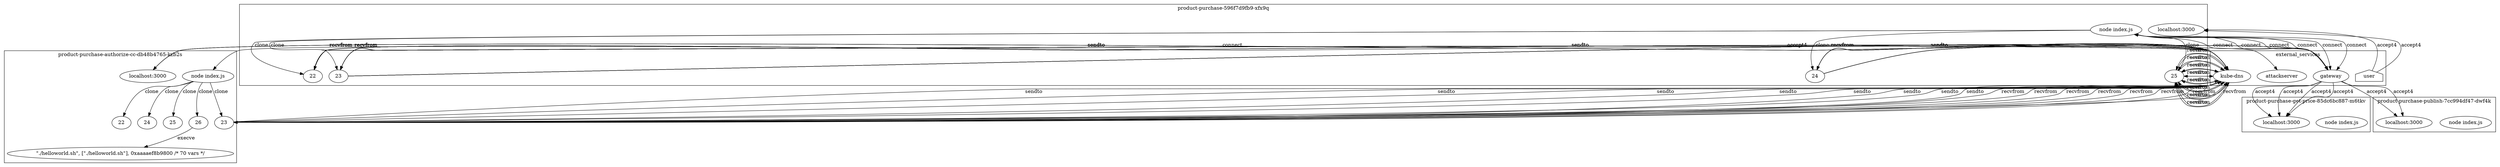 digraph G {
	subgraph "cluster_ product-purchase-authorize-cc-db48b4765-kzb2s " {
		label=" product-purchase-authorize-cc-db48b4765-kzb2s "
		70303 [label="node index.js"]
		"product-purchase-authorize-cc_localhost_3000" [label="localhost:3000"]
		"product-purchase-authorize-cc_localhost_3000" [label="localhost:3000"]
		70303 -> 75176 [label=clone]
		70303 -> 75174 [label=clone]
		70303 -> 75187 [label=clone]
		70303 -> 75182 [label=clone]
		"product-purchase-authorize-cc_localhost_3000" [label="localhost:3000"]
		"product-purchase-authorize-cc_localhost_3000" [label="localhost:3000"]
		70303 -> 76328 [label=clone]
		75176 [label=22]
		75174 [label=23]
		75187 [label=24]
		75182 [label=25]
		76328 [label=26]
		" product-purchase-authorize-cc-db48b4765-kzb2s _./helloworld.sh" [label="\"./helloworld.sh\", [\"./helloworld.sh\"], 0xaaaaef8b9800 /* 70 vars */"]
		76328 -> " product-purchase-authorize-cc-db48b4765-kzb2s _./helloworld.sh" [label=execve]
	}
	subgraph "cluster_ product-purchase-596f7d9fb9-xfx9q " {
		label=" product-purchase-596f7d9fb9-xfx9q "
		71275 [label="node index.js"]
		"product-purchase_localhost_3000" [label="localhost:3000"]
		"product-purchase_localhost_3000" [label="localhost:3000"]
		71275 -> 75134 [label=clone]
		71275 -> 75132 [label=clone]
		71275 -> 75141 [label=clone]
		71275 -> 75149 [label=clone]
		75134 [label=22]
		75132 [label=23]
		75141 [label=24]
		75149 [label=25]
	}
	subgraph "cluster_ product-purchase-get-price-85dc6bc887-m6tkv " {
		label=" product-purchase-get-price-85dc6bc887-m6tkv "
		72506 [label="node index.js"]
		"product-purchase-get-price_localhost_3000" [label="localhost:3000"]
		"product-purchase-get-price_localhost_3000" [label="localhost:3000"]
		"product-purchase-get-price_localhost_3000" [label="localhost:3000"]
		"product-purchase-get-price_localhost_3000" [label="localhost:3000"]
	}
	subgraph "cluster_ product-purchase-publish-7cc994df47-dwf4k " {
		label=" product-purchase-publish-7cc994df47-dwf4k "
		73928 [label="node index.js"]
		"product-purchase-publish_localhost_3000" [label="localhost:3000"]
		"product-purchase-publish_localhost_3000" [label="localhost:3000"]
	}
	subgraph cluster_services {
		label=external_services
		user [shape=house]
		"10.107.89.58_8080" -> "product-purchase-authorize-cc_localhost_3000" [label=accept4]
		"10.107.89.58_8080" -> "product-purchase-authorize-cc_localhost_3000" [label=accept4]
		"10.105.212.224_8889" [label=attackserver]
		70303 -> "10.105.212.224_8889" [label=connect dir=both]
		"10.107.89.58_8080" -> "product-purchase-authorize-cc_localhost_3000" [label=accept4]
		"10.107.89.58_8080" -> "product-purchase-authorize-cc_localhost_3000" [label=accept4]
		"10.96.0.10_53" [label="kube-dns"]
		75174 -> "10.96.0.10_53" [label=sendto]
		"10.96.0.10_53" [label="kube-dns"]
		75174 -> "10.96.0.10_53" [label=sendto]
		"10.96.0.10_53" [label="kube-dns"]
		"10.96.0.10_53" -> 75174 [label=recvfrom]
		"10.96.0.10_53" [label="kube-dns"]
		"10.96.0.10_53" -> 75174 [label=recvfrom]
		"10.96.0.10_53" [label="kube-dns"]
		75174 -> "10.96.0.10_53" [label=sendto]
		"10.96.0.10_53" [label="kube-dns"]
		75174 -> "10.96.0.10_53" [label=sendto]
		"10.96.0.10_53" [label="kube-dns"]
		"10.96.0.10_53" -> 75174 [label=recvfrom]
		"10.96.0.10_53" [label="kube-dns"]
		"10.96.0.10_53" -> 75174 [label=recvfrom]
		"10.96.0.10_53" [label="kube-dns"]
		75174 -> "10.96.0.10_53" [label=sendto]
		"10.96.0.10_53" [label="kube-dns"]
		75174 -> "10.96.0.10_53" [label=sendto]
		"10.96.0.10_53" [label="kube-dns"]
		"10.96.0.10_53" -> 75174 [label=recvfrom]
		"10.96.0.10_53" [label="kube-dns"]
		"10.96.0.10_53" -> 75174 [label=recvfrom]
		"10.96.0.10_53" [label="kube-dns"]
		75174 -> "10.96.0.10_53" [label=sendto]
		"10.96.0.10_53" [label="kube-dns"]
		75174 -> "10.96.0.10_53" [label=sendto]
		"10.96.0.10_53" [label="kube-dns"]
		"10.96.0.10_53" -> 75174 [label=recvfrom]
		"10.96.0.10_53" [label="kube-dns"]
		"10.96.0.10_53" -> 75174 [label=recvfrom]
		user -> "product-purchase_localhost_3000" [label=accept4]
		user -> "product-purchase_localhost_3000" [label=accept4]
		"10.107.89.58_8080" [label=gateway]
		71275 -> "10.107.89.58_8080" [label=connect dir=both]
		"10.107.89.58_8080" [label=gateway]
		71275 -> "10.107.89.58_8080" [label=connect dir=both]
		"10.107.89.58_8080" [label=gateway]
		71275 -> "10.107.89.58_8080" [label=connect dir=both]
		"10.107.89.58_8080" [label=gateway]
		71275 -> "10.107.89.58_8080" [label=connect dir=both]
		"10.107.89.58_8080" [label=gateway]
		71275 -> "10.107.89.58_8080" [label=connect dir=both]
		"10.107.89.58_8080" [label=gateway]
		71275 -> "10.107.89.58_8080" [label=connect dir=both]
		"10.96.0.10_53" [label="kube-dns"]
		75134 -> "10.96.0.10_53" [label=sendto]
		"10.96.0.10_53" [label="kube-dns"]
		75134 -> "10.96.0.10_53" [label=sendto]
		"10.96.0.10_53" [label="kube-dns"]
		"10.96.0.10_53" -> 75134 [label=recvfrom]
		"10.96.0.10_53" [label="kube-dns"]
		"10.96.0.10_53" -> 75134 [label=recvfrom]
		"10.96.0.10_53" [label="kube-dns"]
		75134 -> "10.96.0.10_53" [label=sendto]
		"10.96.0.10_53" [label="kube-dns"]
		75134 -> "10.96.0.10_53" [label=sendto]
		"10.96.0.10_53" [label="kube-dns"]
		"10.96.0.10_53" -> 75134 [label=recvfrom]
		"10.96.0.10_53" [label="kube-dns"]
		"10.96.0.10_53" -> 75134 [label=recvfrom]
		"10.96.0.10_53" [label="kube-dns"]
		75134 -> "10.96.0.10_53" [label=sendto]
		"10.96.0.10_53" [label="kube-dns"]
		75134 -> "10.96.0.10_53" [label=sendto]
		"10.96.0.10_53" [label="kube-dns"]
		"10.96.0.10_53" -> 75134 [label=recvfrom]
		"10.96.0.10_53" [label="kube-dns"]
		"10.96.0.10_53" -> 75134 [label=recvfrom]
		"10.96.0.10_53" [label="kube-dns"]
		75134 -> "10.96.0.10_53" [label=sendto]
		"10.96.0.10_53" [label="kube-dns"]
		75134 -> "10.96.0.10_53" [label=sendto]
		"10.96.0.10_53" [label="kube-dns"]
		"10.96.0.10_53" -> 75134 [label=recvfrom]
		"10.96.0.10_53" [label="kube-dns"]
		"10.96.0.10_53" -> 75134 [label=recvfrom]
		"10.96.0.10_53" [label="kube-dns"]
		75134 -> "10.96.0.10_53" [label=sendto]
		"10.96.0.10_53" [label="kube-dns"]
		75134 -> "10.96.0.10_53" [label=sendto]
		"10.96.0.10_53" [label="kube-dns"]
		"10.96.0.10_53" -> 75134 [label=recvfrom]
		"10.96.0.10_53" [label="kube-dns"]
		"10.96.0.10_53" -> 75134 [label=recvfrom]
		"10.96.0.10_53" [label="kube-dns"]
		75134 -> "10.96.0.10_53" [label=sendto]
		"10.96.0.10_53" [label="kube-dns"]
		75134 -> "10.96.0.10_53" [label=sendto]
		"10.96.0.10_53" [label="kube-dns"]
		"10.96.0.10_53" -> 75134 [label=recvfrom]
		"10.96.0.10_53" [label="kube-dns"]
		"10.96.0.10_53" -> 75134 [label=recvfrom]
		"10.96.0.10_53" [label="kube-dns"]
		75134 -> "10.96.0.10_53" [label=sendto]
		"10.96.0.10_53" [label="kube-dns"]
		75134 -> "10.96.0.10_53" [label=sendto]
		"10.96.0.10_53" [label="kube-dns"]
		"10.96.0.10_53" -> 75134 [label=recvfrom]
		"10.96.0.10_53" [label="kube-dns"]
		"10.96.0.10_53" -> 75134 [label=recvfrom]
		"10.96.0.10_53" [label="kube-dns"]
		75134 -> "10.96.0.10_53" [label=sendto]
		"10.96.0.10_53" [label="kube-dns"]
		75134 -> "10.96.0.10_53" [label=sendto]
		"10.96.0.10_53" [label="kube-dns"]
		"10.96.0.10_53" -> 75134 [label=recvfrom]
		"10.96.0.10_53" [label="kube-dns"]
		"10.96.0.10_53" -> 75134 [label=recvfrom]
		"10.96.0.10_53" [label="kube-dns"]
		75132 -> "10.96.0.10_53" [label=sendto]
		"10.96.0.10_53" [label="kube-dns"]
		75132 -> "10.96.0.10_53" [label=sendto]
		"10.96.0.10_53" [label="kube-dns"]
		"10.96.0.10_53" -> 75132 [label=recvfrom]
		"10.96.0.10_53" [label="kube-dns"]
		"10.96.0.10_53" -> 75132 [label=recvfrom]
		"10.96.0.10_53" [label="kube-dns"]
		75132 -> "10.96.0.10_53" [label=sendto]
		"10.96.0.10_53" [label="kube-dns"]
		75132 -> "10.96.0.10_53" [label=sendto]
		"10.96.0.10_53" [label="kube-dns"]
		"10.96.0.10_53" -> 75132 [label=recvfrom]
		"10.96.0.10_53" [label="kube-dns"]
		"10.96.0.10_53" -> 75132 [label=recvfrom]
		"10.96.0.10_53" [label="kube-dns"]
		75132 -> "10.96.0.10_53" [label=sendto]
		"10.96.0.10_53" [label="kube-dns"]
		75132 -> "10.96.0.10_53" [label=sendto]
		"10.96.0.10_53" [label="kube-dns"]
		"10.96.0.10_53" -> 75132 [label=recvfrom]
		"10.96.0.10_53" [label="kube-dns"]
		"10.96.0.10_53" -> 75132 [label=recvfrom]
		"10.96.0.10_53" [label="kube-dns"]
		75132 -> "10.96.0.10_53" [label=sendto]
		"10.96.0.10_53" [label="kube-dns"]
		75132 -> "10.96.0.10_53" [label=sendto]
		"10.96.0.10_53" [label="kube-dns"]
		"10.96.0.10_53" -> 75132 [label=recvfrom]
		"10.96.0.10_53" [label="kube-dns"]
		"10.96.0.10_53" -> 75132 [label=recvfrom]
		"10.96.0.10_53" [label="kube-dns"]
		75132 -> "10.96.0.10_53" [label=sendto]
		"10.96.0.10_53" [label="kube-dns"]
		75132 -> "10.96.0.10_53" [label=sendto]
		"10.96.0.10_53" [label="kube-dns"]
		"10.96.0.10_53" -> 75132 [label=recvfrom]
		"10.96.0.10_53" [label="kube-dns"]
		"10.96.0.10_53" -> 75132 [label=recvfrom]
		"10.96.0.10_53" [label="kube-dns"]
		75132 -> "10.96.0.10_53" [label=sendto]
		"10.96.0.10_53" [label="kube-dns"]
		75132 -> "10.96.0.10_53" [label=sendto]
		"10.96.0.10_53" [label="kube-dns"]
		"10.96.0.10_53" -> 75132 [label=recvfrom]
		"10.96.0.10_53" [label="kube-dns"]
		"10.96.0.10_53" -> 75132 [label=recvfrom]
		"10.96.0.10_53" [label="kube-dns"]
		75132 -> "10.96.0.10_53" [label=sendto]
		"10.96.0.10_53" [label="kube-dns"]
		75132 -> "10.96.0.10_53" [label=sendto]
		"10.96.0.10_53" [label="kube-dns"]
		"10.96.0.10_53" -> 75132 [label=recvfrom]
		"10.96.0.10_53" [label="kube-dns"]
		"10.96.0.10_53" -> 75132 [label=recvfrom]
		"10.96.0.10_53" [label="kube-dns"]
		75132 -> "10.96.0.10_53" [label=sendto]
		"10.96.0.10_53" [label="kube-dns"]
		75132 -> "10.96.0.10_53" [label=sendto]
		"10.96.0.10_53" [label="kube-dns"]
		"10.96.0.10_53" -> 75132 [label=recvfrom]
		"10.96.0.10_53" [label="kube-dns"]
		"10.96.0.10_53" -> 75132 [label=recvfrom]
		"10.96.0.10_53" [label="kube-dns"]
		75141 -> "10.96.0.10_53" [label=sendto]
		"10.96.0.10_53" [label="kube-dns"]
		75141 -> "10.96.0.10_53" [label=sendto]
		"10.96.0.10_53" [label="kube-dns"]
		"10.96.0.10_53" -> 75141 [label=recvfrom]
		"10.96.0.10_53" [label="kube-dns"]
		"10.96.0.10_53" -> 75141 [label=recvfrom]
		"10.96.0.10_53" [label="kube-dns"]
		75141 -> "10.96.0.10_53" [label=sendto]
		"10.96.0.10_53" [label="kube-dns"]
		75141 -> "10.96.0.10_53" [label=sendto]
		"10.96.0.10_53" [label="kube-dns"]
		"10.96.0.10_53" -> 75141 [label=recvfrom]
		"10.96.0.10_53" [label="kube-dns"]
		"10.96.0.10_53" -> 75141 [label=recvfrom]
		"10.96.0.10_53" [label="kube-dns"]
		75141 -> "10.96.0.10_53" [label=sendto]
		"10.96.0.10_53" [label="kube-dns"]
		75141 -> "10.96.0.10_53" [label=sendto]
		"10.96.0.10_53" [label="kube-dns"]
		"10.96.0.10_53" -> 75141 [label=recvfrom]
		"10.96.0.10_53" [label="kube-dns"]
		"10.96.0.10_53" -> 75141 [label=recvfrom]
		"10.96.0.10_53" [label="kube-dns"]
		75141 -> "10.96.0.10_53" [label=sendto]
		"10.96.0.10_53" [label="kube-dns"]
		75141 -> "10.96.0.10_53" [label=sendto]
		"10.96.0.10_53" [label="kube-dns"]
		"10.96.0.10_53" -> 75141 [label=recvfrom]
		"10.96.0.10_53" [label="kube-dns"]
		"10.96.0.10_53" -> 75141 [label=recvfrom]
		"10.96.0.10_53" [label="kube-dns"]
		75149 -> "10.96.0.10_53" [label=sendto]
		"10.96.0.10_53" [label="kube-dns"]
		75149 -> "10.96.0.10_53" [label=sendto]
		"10.96.0.10_53" [label="kube-dns"]
		"10.96.0.10_53" -> 75149 [label=recvfrom]
		"10.96.0.10_53" [label="kube-dns"]
		"10.96.0.10_53" -> 75149 [label=recvfrom]
		"10.96.0.10_53" [label="kube-dns"]
		75149 -> "10.96.0.10_53" [label=sendto]
		"10.96.0.10_53" [label="kube-dns"]
		75149 -> "10.96.0.10_53" [label=sendto]
		"10.96.0.10_53" [label="kube-dns"]
		"10.96.0.10_53" -> 75149 [label=recvfrom]
		"10.96.0.10_53" [label="kube-dns"]
		"10.96.0.10_53" -> 75149 [label=recvfrom]
		"10.96.0.10_53" [label="kube-dns"]
		75149 -> "10.96.0.10_53" [label=sendto]
		"10.96.0.10_53" [label="kube-dns"]
		75149 -> "10.96.0.10_53" [label=sendto]
		"10.96.0.10_53" [label="kube-dns"]
		"10.96.0.10_53" -> 75149 [label=recvfrom]
		"10.96.0.10_53" [label="kube-dns"]
		"10.96.0.10_53" -> 75149 [label=recvfrom]
		"10.96.0.10_53" [label="kube-dns"]
		75149 -> "10.96.0.10_53" [label=sendto]
		"10.96.0.10_53" [label="kube-dns"]
		75149 -> "10.96.0.10_53" [label=sendto]
		"10.96.0.10_53" [label="kube-dns"]
		"10.96.0.10_53" -> 75149 [label=recvfrom]
		"10.96.0.10_53" [label="kube-dns"]
		"10.96.0.10_53" -> 75149 [label=recvfrom]
		"10.107.89.58_8080" -> "product-purchase-get-price_localhost_3000" [label=accept4]
		"10.107.89.58_8080" -> "product-purchase-get-price_localhost_3000" [label=accept4]
		"10.107.89.58_8080" -> "product-purchase-get-price_localhost_3000" [label=accept4]
		"10.107.89.58_8080" -> "product-purchase-get-price_localhost_3000" [label=accept4]
		"10.107.89.58_8080" -> "product-purchase-publish_localhost_3000" [label=accept4]
		"10.107.89.58_8080" -> "product-purchase-publish_localhost_3000" [label=accept4]
	}
}
